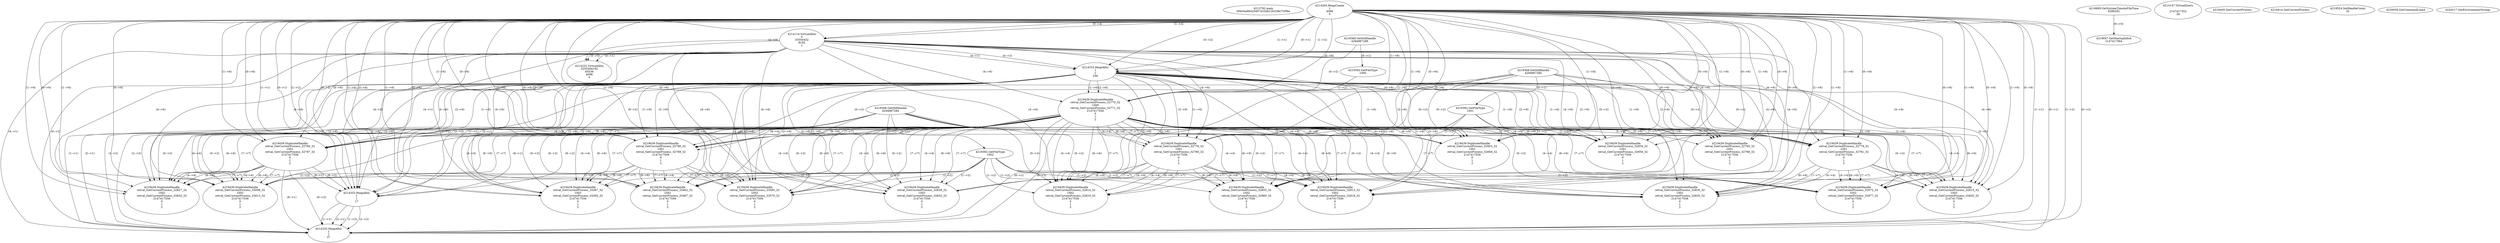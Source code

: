 // Global SCDG with merge call
digraph {
	0 [label="4213792.main
00b04a99420497433d6126338e720fbe"]
	1 [label="4214265.HeapCreate
1
4096
0"]
	2 [label="4218869.GetSystemTimeAsFileTime
4288292"]
	3 [label="4214116.VirtualAlloc
0
33554432
8192
1"]
	1 -> 3 [label="(1-->4)"]
	1 -> 3 [label="(0-->4)"]
	4 [label="4214147.VirtualQuery

2147417352
28"]
	5 [label="4214222.VirtualAlloc
3255304192
65536
4096
4"]
	3 -> 5 [label="(0-->1)"]
	1 -> 5 [label="(2-->3)"]
	3 -> 5 [label="(0-->0)"]
	6 [label="4219047.GetStartupInfoA
2147417564"]
	2 -> 6 [label="(0-->0)"]
	7 [label="4214333.HeapAlloc
1
1
256"]
	1 -> 7 [label="(1-->1)"]
	1 -> 7 [label="(0-->1)"]
	3 -> 7 [label="(4-->1)"]
	1 -> 7 [label="(1-->2)"]
	1 -> 7 [label="(0-->2)"]
	3 -> 7 [label="(4-->2)"]
	8 [label="4219368.GetStdHandle
4294967286"]
	9 [label="4219392.GetFileType
1000"]
	8 -> 9 [label="(0-->1)"]
	10 [label="4219405.GetCurrentProcess
"]
	11 [label="4219414.GetCurrentProcess
"]
	12 [label="4219439.DuplicateHandle
retval_GetCurrentProcess_32770_32
1000
retval_GetCurrentProcess_32771_32
2147417556
0
1
2"]
	8 -> 12 [label="(0-->2)"]
	9 -> 12 [label="(1-->2)"]
	1 -> 12 [label="(1-->6)"]
	1 -> 12 [label="(0-->6)"]
	3 -> 12 [label="(4-->6)"]
	7 -> 12 [label="(1-->6)"]
	7 -> 12 [label="(2-->6)"]
	13 [label="4219368.GetStdHandle
4294967285"]
	14 [label="4219392.GetFileType
1001"]
	13 -> 14 [label="(0-->1)"]
	15 [label="4219439.DuplicateHandle
retval_GetCurrentProcess_32784_32
1001
retval_GetCurrentProcess_32787_32
2147417556
0
1
2"]
	13 -> 15 [label="(0-->2)"]
	14 -> 15 [label="(1-->2)"]
	12 -> 15 [label="(4-->4)"]
	1 -> 15 [label="(1-->6)"]
	1 -> 15 [label="(0-->6)"]
	3 -> 15 [label="(4-->6)"]
	7 -> 15 [label="(1-->6)"]
	7 -> 15 [label="(2-->6)"]
	12 -> 15 [label="(6-->6)"]
	12 -> 15 [label="(7-->7)"]
	16 [label="4219368.GetStdHandle
4294967284"]
	17 [label="4219392.GetFileType
1002"]
	16 -> 17 [label="(0-->1)"]
	18 [label="4219524.SetHandleCount
32"]
	19 [label="4220059.GetCommandLineA
"]
	20 [label="4214333.HeapAlloc
1
1
17"]
	1 -> 20 [label="(1-->1)"]
	1 -> 20 [label="(0-->1)"]
	3 -> 20 [label="(4-->1)"]
	7 -> 20 [label="(1-->1)"]
	7 -> 20 [label="(2-->1)"]
	12 -> 20 [label="(6-->1)"]
	15 -> 20 [label="(6-->1)"]
	1 -> 20 [label="(1-->2)"]
	1 -> 20 [label="(0-->2)"]
	3 -> 20 [label="(4-->2)"]
	7 -> 20 [label="(1-->2)"]
	7 -> 20 [label="(2-->2)"]
	12 -> 20 [label="(6-->2)"]
	15 -> 20 [label="(6-->2)"]
	21 [label="4220217.GetEnvironmentStrings
"]
	22 [label="4214333.HeapAlloc
1
1
37"]
	1 -> 22 [label="(1-->1)"]
	1 -> 22 [label="(0-->1)"]
	3 -> 22 [label="(4-->1)"]
	7 -> 22 [label="(1-->1)"]
	7 -> 22 [label="(2-->1)"]
	12 -> 22 [label="(6-->1)"]
	15 -> 22 [label="(6-->1)"]
	20 -> 22 [label="(1-->1)"]
	20 -> 22 [label="(2-->1)"]
	1 -> 22 [label="(1-->2)"]
	1 -> 22 [label="(0-->2)"]
	3 -> 22 [label="(4-->2)"]
	7 -> 22 [label="(1-->2)"]
	7 -> 22 [label="(2-->2)"]
	12 -> 22 [label="(6-->2)"]
	15 -> 22 [label="(6-->2)"]
	20 -> 22 [label="(1-->2)"]
	20 -> 22 [label="(2-->2)"]
	23 [label="4219439.DuplicateHandle
retval_GetCurrentProcess_32785_32
1001
retval_GetCurrentProcess_32788_32
2147417556
0
1
2"]
	13 -> 23 [label="(0-->2)"]
	14 -> 23 [label="(1-->2)"]
	1 -> 23 [label="(1-->6)"]
	1 -> 23 [label="(0-->6)"]
	3 -> 23 [label="(4-->6)"]
	7 -> 23 [label="(1-->6)"]
	7 -> 23 [label="(2-->6)"]
	24 [label="4219439.DuplicateHandle
retval_GetCurrentProcess_32786_32
1001
retval_GetCurrentProcess_32789_32
2147417556
0
1
2"]
	13 -> 24 [label="(0-->2)"]
	14 -> 24 [label="(1-->2)"]
	12 -> 24 [label="(4-->4)"]
	1 -> 24 [label="(1-->6)"]
	1 -> 24 [label="(0-->6)"]
	3 -> 24 [label="(4-->6)"]
	7 -> 24 [label="(1-->6)"]
	7 -> 24 [label="(2-->6)"]
	12 -> 24 [label="(6-->6)"]
	12 -> 24 [label="(7-->7)"]
	25 [label="4219439.DuplicateHandle
retval_GetCurrentProcess_32853_32
1001
retval_GetCurrentProcess_32858_32
2147417556
0
1
2"]
	13 -> 25 [label="(0-->2)"]
	14 -> 25 [label="(1-->2)"]
	12 -> 25 [label="(4-->4)"]
	1 -> 25 [label="(1-->6)"]
	1 -> 25 [label="(0-->6)"]
	3 -> 25 [label="(4-->6)"]
	7 -> 25 [label="(1-->6)"]
	7 -> 25 [label="(2-->6)"]
	12 -> 25 [label="(6-->6)"]
	12 -> 25 [label="(7-->7)"]
	26 [label="4219439.DuplicateHandle
retval_GetCurrentProcess_32854_32
1001
retval_GetCurrentProcess_32859_32
2147417556
0
1
2"]
	13 -> 26 [label="(0-->2)"]
	14 -> 26 [label="(1-->2)"]
	12 -> 26 [label="(4-->4)"]
	1 -> 26 [label="(1-->6)"]
	1 -> 26 [label="(0-->6)"]
	3 -> 26 [label="(4-->6)"]
	7 -> 26 [label="(1-->6)"]
	7 -> 26 [label="(2-->6)"]
	12 -> 26 [label="(6-->6)"]
	12 -> 26 [label="(7-->7)"]
	27 [label="4219439.DuplicateHandle
retval_GetCurrentProcess_32778_32
1001
retval_GetCurrentProcess_32780_32
2147417556
0
1
2"]
	13 -> 27 [label="(0-->2)"]
	14 -> 27 [label="(1-->2)"]
	12 -> 27 [label="(4-->4)"]
	1 -> 27 [label="(1-->6)"]
	1 -> 27 [label="(0-->6)"]
	3 -> 27 [label="(4-->6)"]
	7 -> 27 [label="(1-->6)"]
	7 -> 27 [label="(2-->6)"]
	12 -> 27 [label="(6-->6)"]
	12 -> 27 [label="(7-->7)"]
	28 [label="4219439.DuplicateHandle
retval_GetCurrentProcess_32813_32
1002
retval_GetCurrentProcess_32818_32
2147417556
0
1
2"]
	16 -> 28 [label="(0-->2)"]
	17 -> 28 [label="(1-->2)"]
	12 -> 28 [label="(4-->4)"]
	27 -> 28 [label="(4-->4)"]
	1 -> 28 [label="(1-->6)"]
	1 -> 28 [label="(0-->6)"]
	3 -> 28 [label="(4-->6)"]
	7 -> 28 [label="(1-->6)"]
	7 -> 28 [label="(2-->6)"]
	12 -> 28 [label="(6-->6)"]
	27 -> 28 [label="(6-->6)"]
	12 -> 28 [label="(7-->7)"]
	27 -> 28 [label="(7-->7)"]
	29 [label="4219439.DuplicateHandle
retval_GetCurrentProcess_32779_32
1001
retval_GetCurrentProcess_32781_32
2147417556
0
1
2"]
	13 -> 29 [label="(0-->2)"]
	14 -> 29 [label="(1-->2)"]
	12 -> 29 [label="(4-->4)"]
	1 -> 29 [label="(1-->6)"]
	1 -> 29 [label="(0-->6)"]
	3 -> 29 [label="(4-->6)"]
	7 -> 29 [label="(1-->6)"]
	7 -> 29 [label="(2-->6)"]
	12 -> 29 [label="(6-->6)"]
	12 -> 29 [label="(7-->7)"]
	30 [label="4219439.DuplicateHandle
retval_GetCurrentProcess_32815_32
1002
retval_GetCurrentProcess_32820_32
2147417556
0
1
2"]
	16 -> 30 [label="(0-->2)"]
	17 -> 30 [label="(1-->2)"]
	12 -> 30 [label="(4-->4)"]
	29 -> 30 [label="(4-->4)"]
	1 -> 30 [label="(1-->6)"]
	1 -> 30 [label="(0-->6)"]
	3 -> 30 [label="(4-->6)"]
	7 -> 30 [label="(1-->6)"]
	7 -> 30 [label="(2-->6)"]
	12 -> 30 [label="(6-->6)"]
	29 -> 30 [label="(6-->6)"]
	12 -> 30 [label="(7-->7)"]
	29 -> 30 [label="(7-->7)"]
	31 [label="4219439.DuplicateHandle
retval_GetCurrentProcess_32828_32
1002
retval_GetCurrentProcess_32833_32
2147417556
0
1
2"]
	16 -> 31 [label="(0-->2)"]
	17 -> 31 [label="(1-->2)"]
	12 -> 31 [label="(4-->4)"]
	27 -> 31 [label="(4-->4)"]
	1 -> 31 [label="(1-->6)"]
	1 -> 31 [label="(0-->6)"]
	3 -> 31 [label="(4-->6)"]
	7 -> 31 [label="(1-->6)"]
	7 -> 31 [label="(2-->6)"]
	12 -> 31 [label="(6-->6)"]
	27 -> 31 [label="(6-->6)"]
	12 -> 31 [label="(7-->7)"]
	27 -> 31 [label="(7-->7)"]
	32 [label="4219439.DuplicateHandle
retval_GetCurrentProcess_32830_32
1002
retval_GetCurrentProcess_32835_32
2147417556
0
1
2"]
	16 -> 32 [label="(0-->2)"]
	17 -> 32 [label="(1-->2)"]
	12 -> 32 [label="(4-->4)"]
	29 -> 32 [label="(4-->4)"]
	1 -> 32 [label="(1-->6)"]
	1 -> 32 [label="(0-->6)"]
	3 -> 32 [label="(4-->6)"]
	7 -> 32 [label="(1-->6)"]
	7 -> 32 [label="(2-->6)"]
	12 -> 32 [label="(6-->6)"]
	29 -> 32 [label="(6-->6)"]
	12 -> 32 [label="(7-->7)"]
	29 -> 32 [label="(7-->7)"]
	33 [label="4219439.DuplicateHandle
retval_GetCurrentProcess_32814_32
1002
retval_GetCurrentProcess_32819_32
2147417556
0
1
2"]
	16 -> 33 [label="(0-->2)"]
	17 -> 33 [label="(1-->2)"]
	12 -> 33 [label="(4-->4)"]
	27 -> 33 [label="(4-->4)"]
	1 -> 33 [label="(1-->6)"]
	1 -> 33 [label="(0-->6)"]
	3 -> 33 [label="(4-->6)"]
	7 -> 33 [label="(1-->6)"]
	7 -> 33 [label="(2-->6)"]
	12 -> 33 [label="(6-->6)"]
	27 -> 33 [label="(6-->6)"]
	12 -> 33 [label="(7-->7)"]
	27 -> 33 [label="(7-->7)"]
	34 [label="4219439.DuplicateHandle
retval_GetCurrentProcess_32855_32
1002
retval_GetCurrentProcess_32860_32
2147417556
0
1
2"]
	16 -> 34 [label="(0-->2)"]
	17 -> 34 [label="(1-->2)"]
	12 -> 34 [label="(4-->4)"]
	27 -> 34 [label="(4-->4)"]
	1 -> 34 [label="(1-->6)"]
	1 -> 34 [label="(0-->6)"]
	3 -> 34 [label="(4-->6)"]
	7 -> 34 [label="(1-->6)"]
	7 -> 34 [label="(2-->6)"]
	12 -> 34 [label="(6-->6)"]
	27 -> 34 [label="(6-->6)"]
	12 -> 34 [label="(7-->7)"]
	27 -> 34 [label="(7-->7)"]
	35 [label="4219439.DuplicateHandle
retval_GetCurrentProcess_32827_32
1002
retval_GetCurrentProcess_32832_32
2147417556
0
1
2"]
	16 -> 35 [label="(0-->2)"]
	17 -> 35 [label="(1-->2)"]
	12 -> 35 [label="(4-->4)"]
	15 -> 35 [label="(4-->4)"]
	1 -> 35 [label="(1-->6)"]
	1 -> 35 [label="(0-->6)"]
	3 -> 35 [label="(4-->6)"]
	7 -> 35 [label="(1-->6)"]
	7 -> 35 [label="(2-->6)"]
	12 -> 35 [label="(6-->6)"]
	15 -> 35 [label="(6-->6)"]
	12 -> 35 [label="(7-->7)"]
	15 -> 35 [label="(7-->7)"]
	36 [label="4219439.DuplicateHandle
retval_GetCurrentProcess_32972_32
1002
retval_GetCurrentProcess_32977_32
2147417556
0
1
2"]
	16 -> 36 [label="(0-->2)"]
	17 -> 36 [label="(1-->2)"]
	12 -> 36 [label="(4-->4)"]
	29 -> 36 [label="(4-->4)"]
	1 -> 36 [label="(1-->6)"]
	1 -> 36 [label="(0-->6)"]
	3 -> 36 [label="(4-->6)"]
	7 -> 36 [label="(1-->6)"]
	7 -> 36 [label="(2-->6)"]
	12 -> 36 [label="(6-->6)"]
	29 -> 36 [label="(6-->6)"]
	12 -> 36 [label="(7-->7)"]
	29 -> 36 [label="(7-->7)"]
	37 [label="4219439.DuplicateHandle
retval_GetCurrentProcess_33008_32
1002
retval_GetCurrentProcess_33013_32
2147417556
0
1
2"]
	16 -> 37 [label="(0-->2)"]
	17 -> 37 [label="(1-->2)"]
	12 -> 37 [label="(4-->4)"]
	15 -> 37 [label="(4-->4)"]
	1 -> 37 [label="(1-->6)"]
	1 -> 37 [label="(0-->6)"]
	3 -> 37 [label="(4-->6)"]
	7 -> 37 [label="(1-->6)"]
	7 -> 37 [label="(2-->6)"]
	12 -> 37 [label="(6-->6)"]
	15 -> 37 [label="(6-->6)"]
	12 -> 37 [label="(7-->7)"]
	15 -> 37 [label="(7-->7)"]
	38 [label="4219439.DuplicateHandle
retval_GetCurrentProcess_33387_32
1002
retval_GetCurrentProcess_33392_32
2147417556
0
1
2"]
	16 -> 38 [label="(0-->2)"]
	17 -> 38 [label="(1-->2)"]
	12 -> 38 [label="(4-->4)"]
	24 -> 38 [label="(4-->4)"]
	1 -> 38 [label="(1-->6)"]
	1 -> 38 [label="(0-->6)"]
	3 -> 38 [label="(4-->6)"]
	7 -> 38 [label="(1-->6)"]
	7 -> 38 [label="(2-->6)"]
	12 -> 38 [label="(6-->6)"]
	24 -> 38 [label="(6-->6)"]
	12 -> 38 [label="(7-->7)"]
	24 -> 38 [label="(7-->7)"]
	39 [label="4219439.DuplicateHandle
retval_GetCurrentProcess_33462_32
1002
retval_GetCurrentProcess_33467_32
2147417556
0
1
2"]
	16 -> 39 [label="(0-->2)"]
	17 -> 39 [label="(1-->2)"]
	12 -> 39 [label="(4-->4)"]
	24 -> 39 [label="(4-->4)"]
	1 -> 39 [label="(1-->6)"]
	1 -> 39 [label="(0-->6)"]
	3 -> 39 [label="(4-->6)"]
	7 -> 39 [label="(1-->6)"]
	7 -> 39 [label="(2-->6)"]
	12 -> 39 [label="(6-->6)"]
	24 -> 39 [label="(6-->6)"]
	12 -> 39 [label="(7-->7)"]
	24 -> 39 [label="(7-->7)"]
	40 [label="4219439.DuplicateHandle
retval_GetCurrentProcess_33565_32
1002
retval_GetCurrentProcess_33570_32
2147417556
0
1
2"]
	16 -> 40 [label="(0-->2)"]
	17 -> 40 [label="(1-->2)"]
	12 -> 40 [label="(4-->4)"]
	24 -> 40 [label="(4-->4)"]
	1 -> 40 [label="(1-->6)"]
	1 -> 40 [label="(0-->6)"]
	3 -> 40 [label="(4-->6)"]
	7 -> 40 [label="(1-->6)"]
	7 -> 40 [label="(2-->6)"]
	12 -> 40 [label="(6-->6)"]
	24 -> 40 [label="(6-->6)"]
	12 -> 40 [label="(7-->7)"]
	24 -> 40 [label="(7-->7)"]
}
